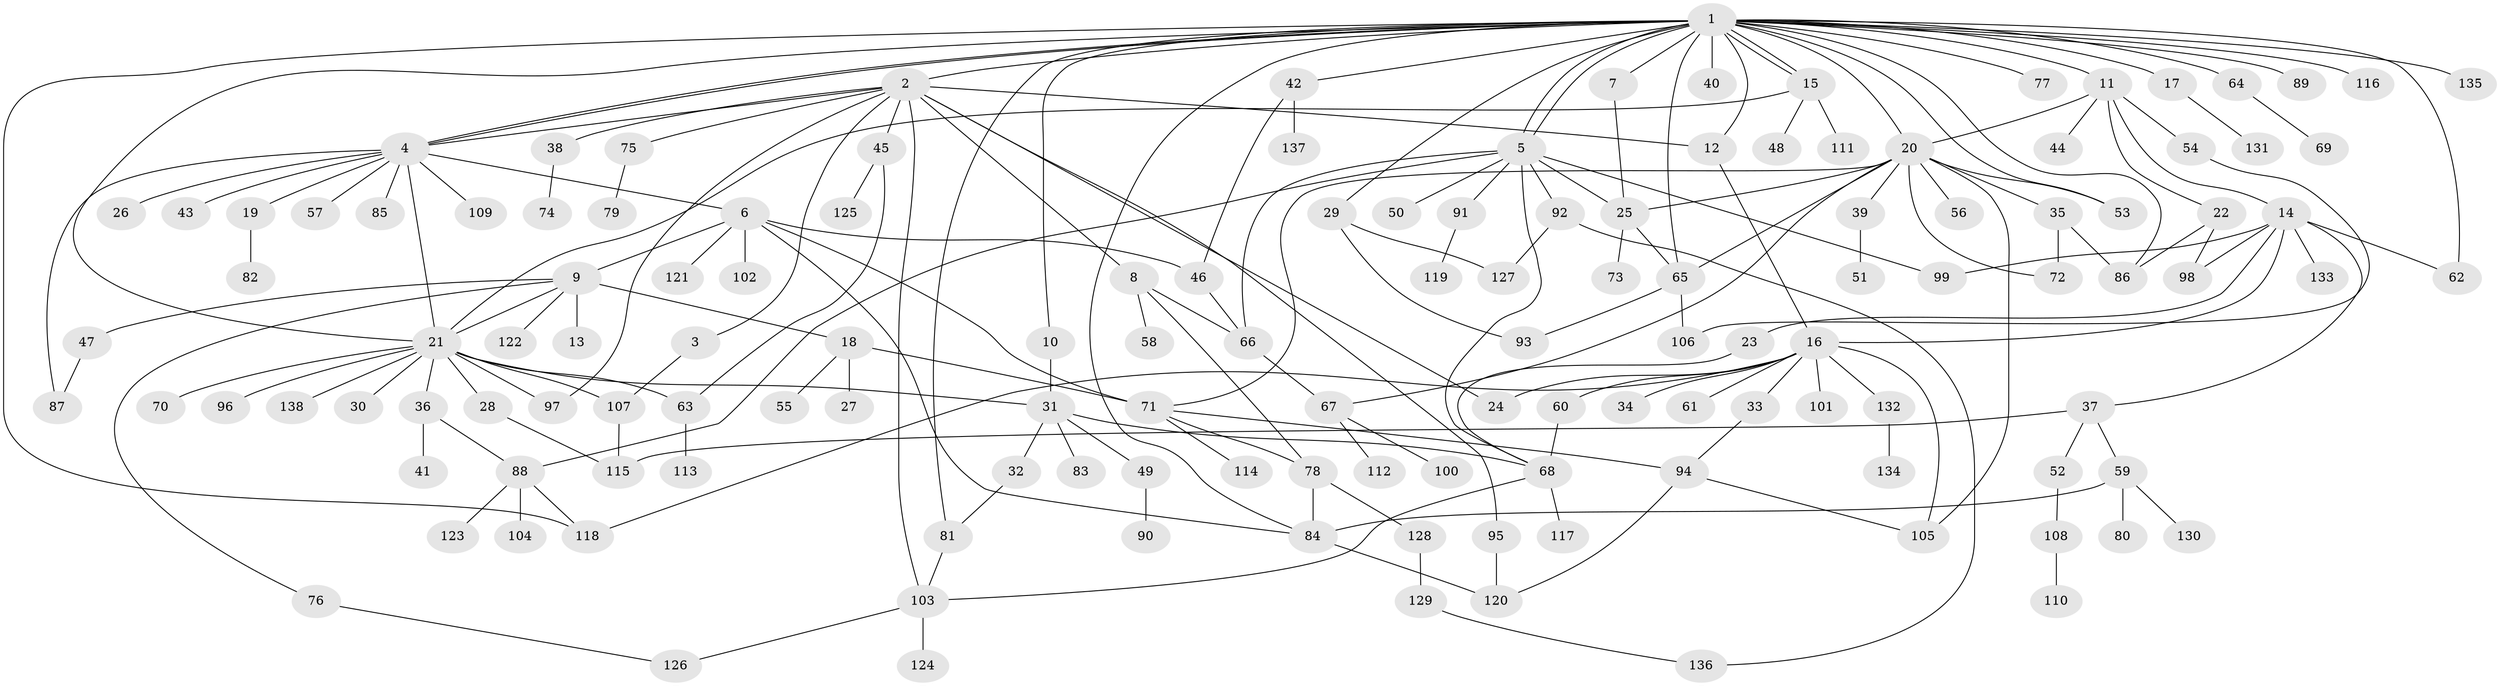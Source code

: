 // coarse degree distribution, {28: 0.009523809523809525, 12: 0.01904761904761905, 3: 0.10476190476190476, 11: 0.02857142857142857, 9: 0.01904761904761905, 2: 0.2571428571428571, 6: 0.05714285714285714, 1: 0.41904761904761906, 7: 0.009523809523809525, 4: 0.047619047619047616, 15: 0.009523809523809525, 5: 0.01904761904761905}
// Generated by graph-tools (version 1.1) at 2025/23/03/03/25 07:23:53]
// undirected, 138 vertices, 195 edges
graph export_dot {
graph [start="1"]
  node [color=gray90,style=filled];
  1;
  2;
  3;
  4;
  5;
  6;
  7;
  8;
  9;
  10;
  11;
  12;
  13;
  14;
  15;
  16;
  17;
  18;
  19;
  20;
  21;
  22;
  23;
  24;
  25;
  26;
  27;
  28;
  29;
  30;
  31;
  32;
  33;
  34;
  35;
  36;
  37;
  38;
  39;
  40;
  41;
  42;
  43;
  44;
  45;
  46;
  47;
  48;
  49;
  50;
  51;
  52;
  53;
  54;
  55;
  56;
  57;
  58;
  59;
  60;
  61;
  62;
  63;
  64;
  65;
  66;
  67;
  68;
  69;
  70;
  71;
  72;
  73;
  74;
  75;
  76;
  77;
  78;
  79;
  80;
  81;
  82;
  83;
  84;
  85;
  86;
  87;
  88;
  89;
  90;
  91;
  92;
  93;
  94;
  95;
  96;
  97;
  98;
  99;
  100;
  101;
  102;
  103;
  104;
  105;
  106;
  107;
  108;
  109;
  110;
  111;
  112;
  113;
  114;
  115;
  116;
  117;
  118;
  119;
  120;
  121;
  122;
  123;
  124;
  125;
  126;
  127;
  128;
  129;
  130;
  131;
  132;
  133;
  134;
  135;
  136;
  137;
  138;
  1 -- 2;
  1 -- 4;
  1 -- 4;
  1 -- 5;
  1 -- 5;
  1 -- 7;
  1 -- 10;
  1 -- 11;
  1 -- 12;
  1 -- 15;
  1 -- 15;
  1 -- 17;
  1 -- 20;
  1 -- 21;
  1 -- 29;
  1 -- 40;
  1 -- 42;
  1 -- 53;
  1 -- 62;
  1 -- 64;
  1 -- 65;
  1 -- 77;
  1 -- 81;
  1 -- 84;
  1 -- 86;
  1 -- 89;
  1 -- 116;
  1 -- 118;
  1 -- 135;
  2 -- 3;
  2 -- 4;
  2 -- 8;
  2 -- 12;
  2 -- 24;
  2 -- 38;
  2 -- 45;
  2 -- 75;
  2 -- 95;
  2 -- 97;
  2 -- 103;
  3 -- 107;
  4 -- 6;
  4 -- 19;
  4 -- 21;
  4 -- 26;
  4 -- 43;
  4 -- 57;
  4 -- 85;
  4 -- 87;
  4 -- 109;
  5 -- 25;
  5 -- 50;
  5 -- 66;
  5 -- 68;
  5 -- 88;
  5 -- 91;
  5 -- 92;
  5 -- 99;
  6 -- 9;
  6 -- 46;
  6 -- 71;
  6 -- 84;
  6 -- 102;
  6 -- 121;
  7 -- 25;
  8 -- 58;
  8 -- 66;
  8 -- 78;
  9 -- 13;
  9 -- 18;
  9 -- 21;
  9 -- 47;
  9 -- 76;
  9 -- 122;
  10 -- 31;
  11 -- 14;
  11 -- 20;
  11 -- 22;
  11 -- 44;
  11 -- 54;
  12 -- 16;
  14 -- 16;
  14 -- 23;
  14 -- 37;
  14 -- 62;
  14 -- 98;
  14 -- 99;
  14 -- 133;
  15 -- 21;
  15 -- 48;
  15 -- 111;
  16 -- 24;
  16 -- 33;
  16 -- 34;
  16 -- 60;
  16 -- 61;
  16 -- 101;
  16 -- 105;
  16 -- 118;
  16 -- 132;
  17 -- 131;
  18 -- 27;
  18 -- 55;
  18 -- 71;
  19 -- 82;
  20 -- 25;
  20 -- 35;
  20 -- 39;
  20 -- 53;
  20 -- 56;
  20 -- 65;
  20 -- 67;
  20 -- 71;
  20 -- 72;
  20 -- 105;
  21 -- 28;
  21 -- 30;
  21 -- 31;
  21 -- 36;
  21 -- 63;
  21 -- 70;
  21 -- 96;
  21 -- 97;
  21 -- 107;
  21 -- 138;
  22 -- 86;
  22 -- 98;
  23 -- 68;
  25 -- 65;
  25 -- 73;
  28 -- 115;
  29 -- 93;
  29 -- 127;
  31 -- 32;
  31 -- 49;
  31 -- 68;
  31 -- 83;
  32 -- 81;
  33 -- 94;
  35 -- 72;
  35 -- 86;
  36 -- 41;
  36 -- 88;
  37 -- 52;
  37 -- 59;
  37 -- 115;
  38 -- 74;
  39 -- 51;
  42 -- 46;
  42 -- 137;
  45 -- 63;
  45 -- 125;
  46 -- 66;
  47 -- 87;
  49 -- 90;
  52 -- 108;
  54 -- 106;
  59 -- 80;
  59 -- 84;
  59 -- 130;
  60 -- 68;
  63 -- 113;
  64 -- 69;
  65 -- 93;
  65 -- 106;
  66 -- 67;
  67 -- 100;
  67 -- 112;
  68 -- 103;
  68 -- 117;
  71 -- 78;
  71 -- 94;
  71 -- 114;
  75 -- 79;
  76 -- 126;
  78 -- 84;
  78 -- 128;
  81 -- 103;
  84 -- 120;
  88 -- 104;
  88 -- 118;
  88 -- 123;
  91 -- 119;
  92 -- 127;
  92 -- 136;
  94 -- 105;
  94 -- 120;
  95 -- 120;
  103 -- 124;
  103 -- 126;
  107 -- 115;
  108 -- 110;
  128 -- 129;
  129 -- 136;
  132 -- 134;
}
